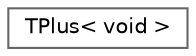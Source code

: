 digraph "Graphical Class Hierarchy"
{
 // INTERACTIVE_SVG=YES
 // LATEX_PDF_SIZE
  bgcolor="transparent";
  edge [fontname=Helvetica,fontsize=10,labelfontname=Helvetica,labelfontsize=10];
  node [fontname=Helvetica,fontsize=10,shape=box,height=0.2,width=0.4];
  rankdir="LR";
  Node0 [id="Node000000",label="TPlus\< void \>",height=0.2,width=0.4,color="grey40", fillcolor="white", style="filled",URL="$d0/ddd/structTPlus_3_01void_01_4.html",tooltip=" "];
}
